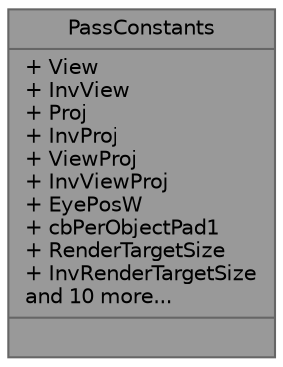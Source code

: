 digraph "PassConstants"
{
 // LATEX_PDF_SIZE
  bgcolor="transparent";
  edge [fontname=Helvetica,fontsize=10,labelfontname=Helvetica,labelfontsize=10];
  node [fontname=Helvetica,fontsize=10,shape=box,height=0.2,width=0.4];
  Node1 [shape=record,label="{PassConstants\n|+ View\l+ InvView\l+ Proj\l+ InvProj\l+ ViewProj\l+ InvViewProj\l+ EyePosW\l+ cbPerObjectPad1\l+ RenderTargetSize\l+ InvRenderTargetSize\land 10 more...\l|}",height=0.2,width=0.4,color="gray40", fillcolor="grey60", style="filled", fontcolor="black",tooltip=" "];
}
